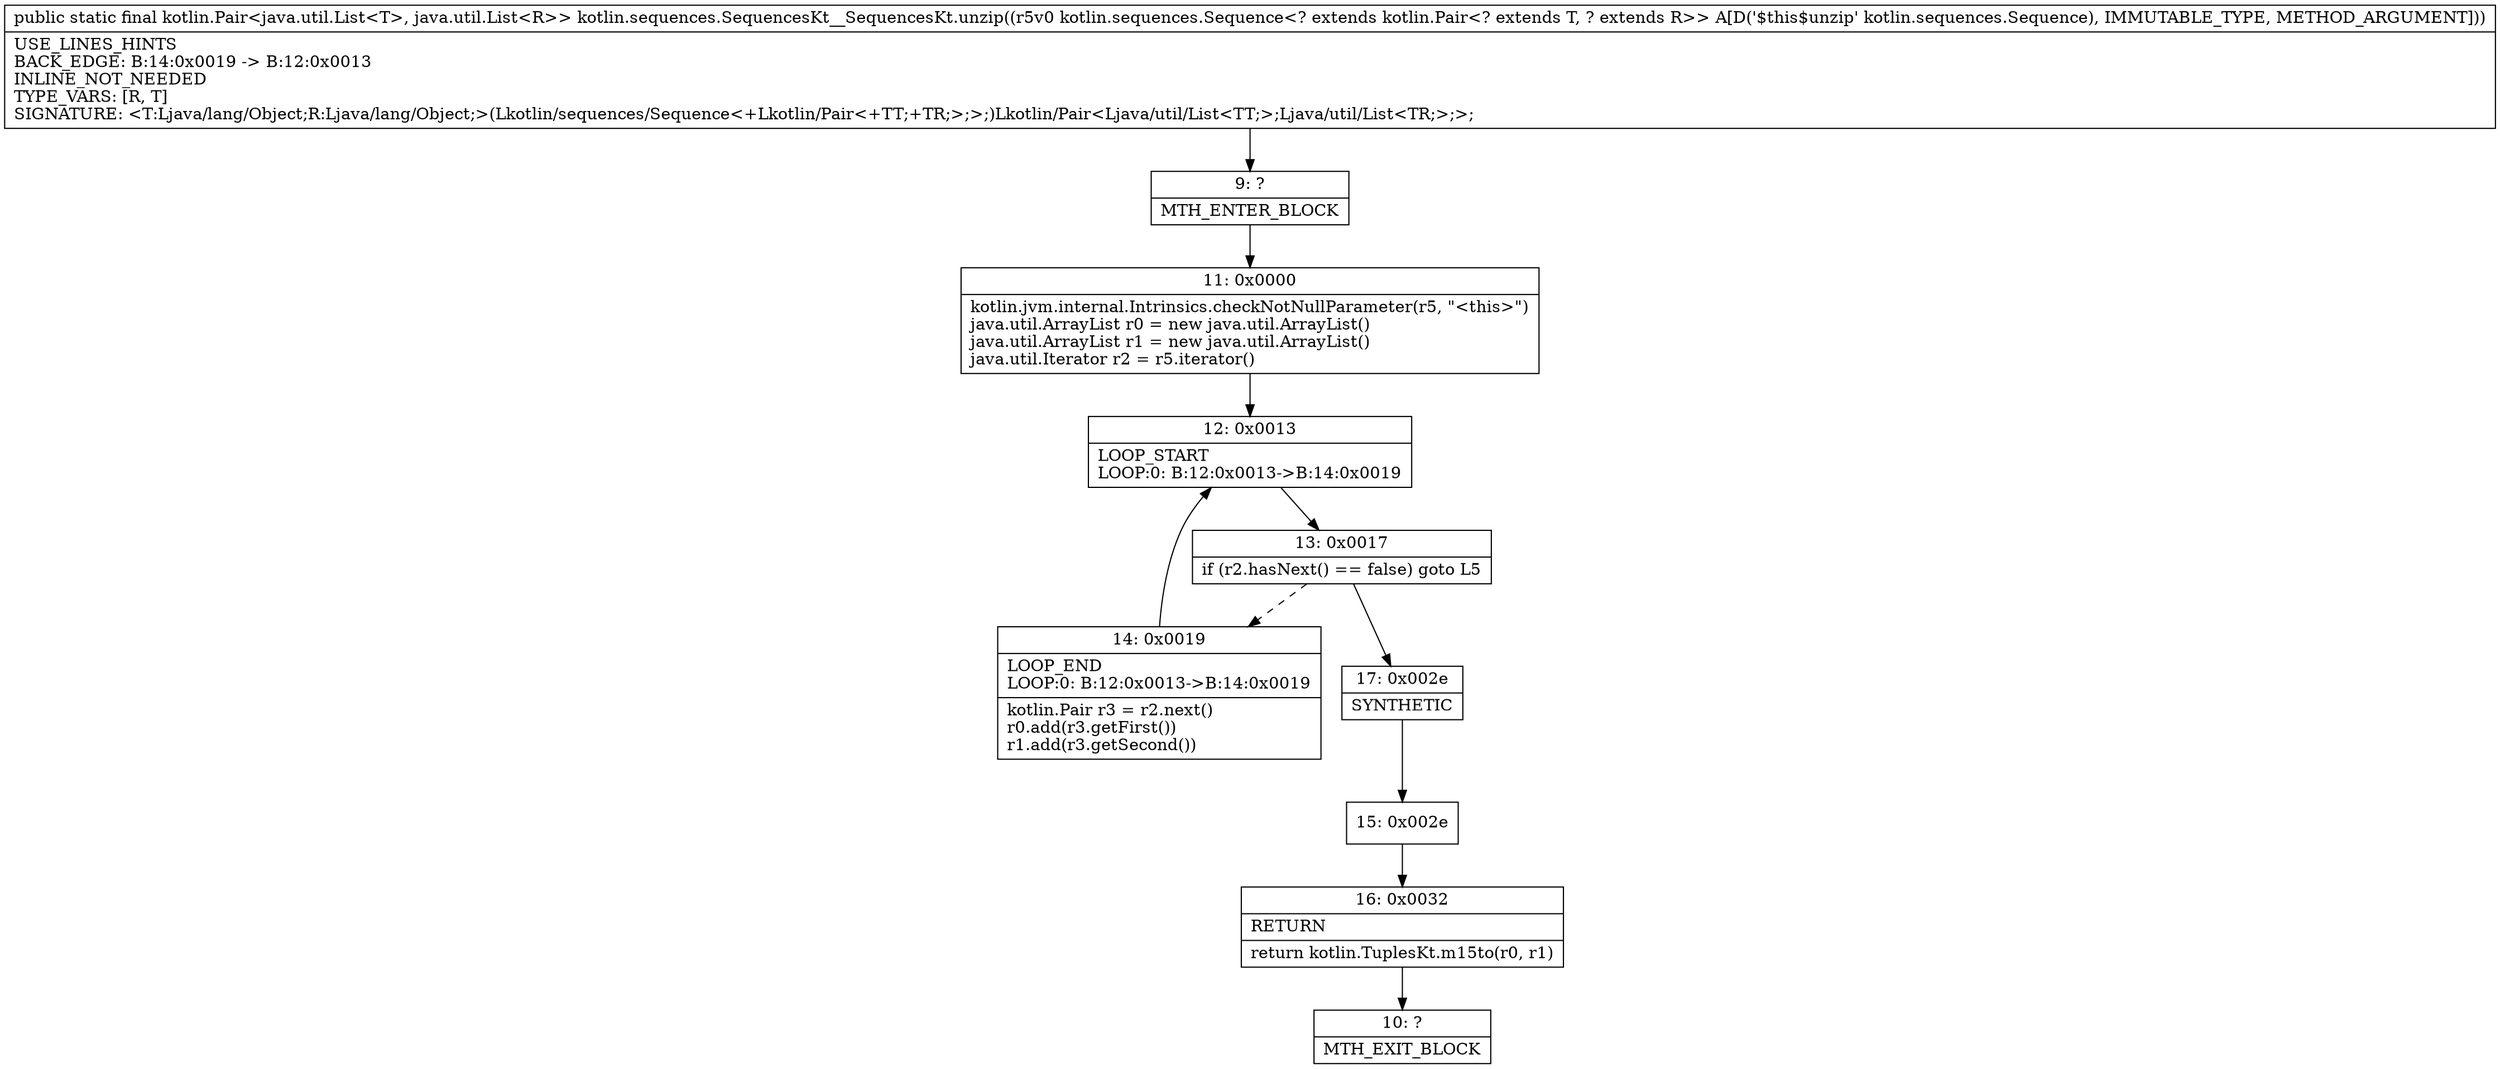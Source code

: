 digraph "CFG forkotlin.sequences.SequencesKt__SequencesKt.unzip(Lkotlin\/sequences\/Sequence;)Lkotlin\/Pair;" {
Node_9 [shape=record,label="{9\:\ ?|MTH_ENTER_BLOCK\l}"];
Node_11 [shape=record,label="{11\:\ 0x0000|kotlin.jvm.internal.Intrinsics.checkNotNullParameter(r5, \"\<this\>\")\ljava.util.ArrayList r0 = new java.util.ArrayList()\ljava.util.ArrayList r1 = new java.util.ArrayList()\ljava.util.Iterator r2 = r5.iterator()\l}"];
Node_12 [shape=record,label="{12\:\ 0x0013|LOOP_START\lLOOP:0: B:12:0x0013\-\>B:14:0x0019\l}"];
Node_13 [shape=record,label="{13\:\ 0x0017|if (r2.hasNext() == false) goto L5\l}"];
Node_14 [shape=record,label="{14\:\ 0x0019|LOOP_END\lLOOP:0: B:12:0x0013\-\>B:14:0x0019\l|kotlin.Pair r3 = r2.next()\lr0.add(r3.getFirst())\lr1.add(r3.getSecond())\l}"];
Node_17 [shape=record,label="{17\:\ 0x002e|SYNTHETIC\l}"];
Node_15 [shape=record,label="{15\:\ 0x002e}"];
Node_16 [shape=record,label="{16\:\ 0x0032|RETURN\l|return kotlin.TuplesKt.m15to(r0, r1)\l}"];
Node_10 [shape=record,label="{10\:\ ?|MTH_EXIT_BLOCK\l}"];
MethodNode[shape=record,label="{public static final kotlin.Pair\<java.util.List\<T\>, java.util.List\<R\>\> kotlin.sequences.SequencesKt__SequencesKt.unzip((r5v0 kotlin.sequences.Sequence\<? extends kotlin.Pair\<? extends T, ? extends R\>\> A[D('$this$unzip' kotlin.sequences.Sequence), IMMUTABLE_TYPE, METHOD_ARGUMENT]))  | USE_LINES_HINTS\lBACK_EDGE: B:14:0x0019 \-\> B:12:0x0013\lINLINE_NOT_NEEDED\lTYPE_VARS: [R, T]\lSIGNATURE: \<T:Ljava\/lang\/Object;R:Ljava\/lang\/Object;\>(Lkotlin\/sequences\/Sequence\<+Lkotlin\/Pair\<+TT;+TR;\>;\>;)Lkotlin\/Pair\<Ljava\/util\/List\<TT;\>;Ljava\/util\/List\<TR;\>;\>;\l}"];
MethodNode -> Node_9;Node_9 -> Node_11;
Node_11 -> Node_12;
Node_12 -> Node_13;
Node_13 -> Node_14[style=dashed];
Node_13 -> Node_17;
Node_14 -> Node_12;
Node_17 -> Node_15;
Node_15 -> Node_16;
Node_16 -> Node_10;
}

